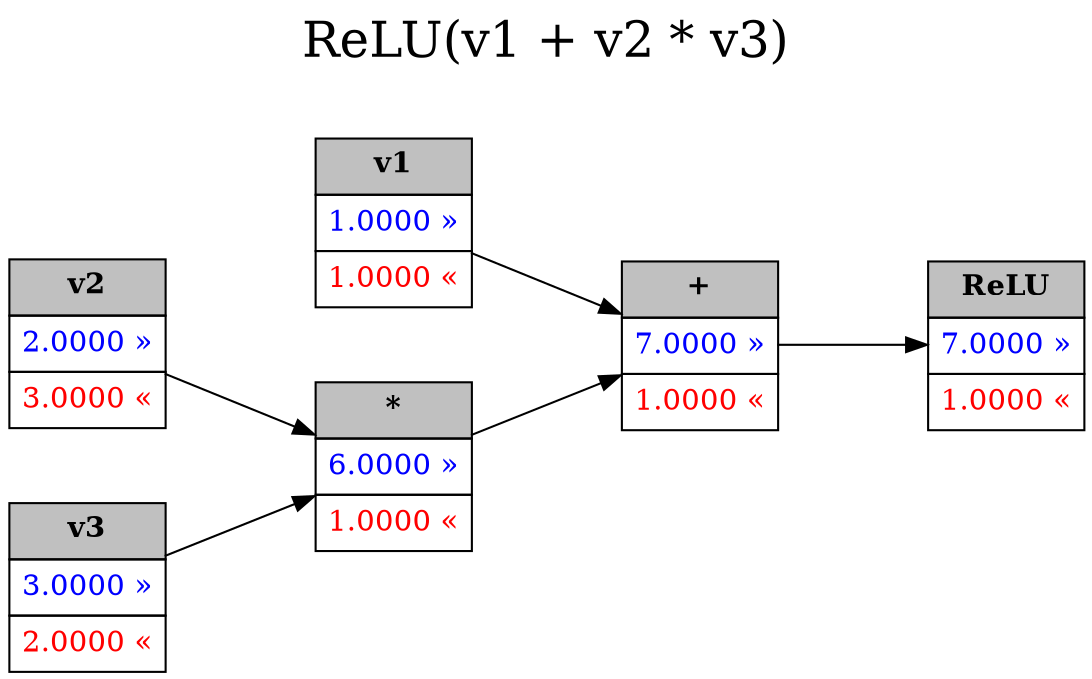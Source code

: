 digraph {

  rankdir="LR";
  label="ReLU(v1 + v2 * v3)

";
  labelloc="t";
  ranksep=1;
  nodesep=0.5;
  fontsize=24;
  dpi=150;

  node[
    shape="none"
    margin="0"
    fixedsize="false"
  ];
  
  "node1"[
    label=<
      <table cellborder="1" border="0" cellspacing="0" cellpadding="5">
      <tr><td bgcolor="gray"><b>v1</b></td></tr>
      <tr><td align="right"><font color="blue">1.0000 »</font></td></tr>
      <tr><td align="right"><font color="red">1.0000 «</font></td></tr>
      </table>
    >
  ];

  "node2"[
    label=<
      <table cellborder="1" border="0" cellspacing="0" cellpadding="5">
      <tr><td bgcolor="gray"><b>v2</b></td></tr>
      <tr><td align="right"><font color="blue">2.0000 »</font></td></tr>
      <tr><td align="right"><font color="red">3.0000 «</font></td></tr>
      </table>
    >
  ];

  "node3"[
    label=<
      <table cellborder="1" border="0" cellspacing="0" cellpadding="5">
      <tr><td bgcolor="gray"><b>v3</b></td></tr>
      <tr><td align="right"><font color="blue">3.0000 »</font></td></tr>
      <tr><td align="right"><font color="red">2.0000 «</font></td></tr>
      </table>
    >
  ];

  "node4"[
    label=<
      <table cellborder="1" border="0" cellspacing="0" cellpadding="5">
      <tr><td bgcolor="gray"><b>*</b></td></tr>
      <tr><td align="right"><font color="blue">6.0000 »</font></td></tr>
      <tr><td align="right"><font color="red">1.0000 «</font></td></tr>
      </table>
    >
  ];

  "node5"[
    label=<
      <table cellborder="1" border="0" cellspacing="0" cellpadding="5">
      <tr><td bgcolor="gray"><b>+</b></td></tr>
      <tr><td align="right"><font color="blue">7.0000 »</font></td></tr>
      <tr><td align="right"><font color="red">1.0000 «</font></td></tr>
      </table>
    >
  ];
  
  "node6"[
    label=<
      <table cellborder="1" border="0" cellspacing="0" cellpadding="5">
      <tr><td bgcolor="gray"><b>ReLU</b></td></tr>
      <tr><td align="right"><font color="blue">7.0000 »</font></td></tr>
      <tr><td align="right"><font color="red">1.0000 «</font></td></tr>
      </table>
    >
  ];

  "node2"->"node4";
  "node3"->"node4";
  "node1"->"node5";
  "node4"->"node5";
  "node5"->"node6";
}

